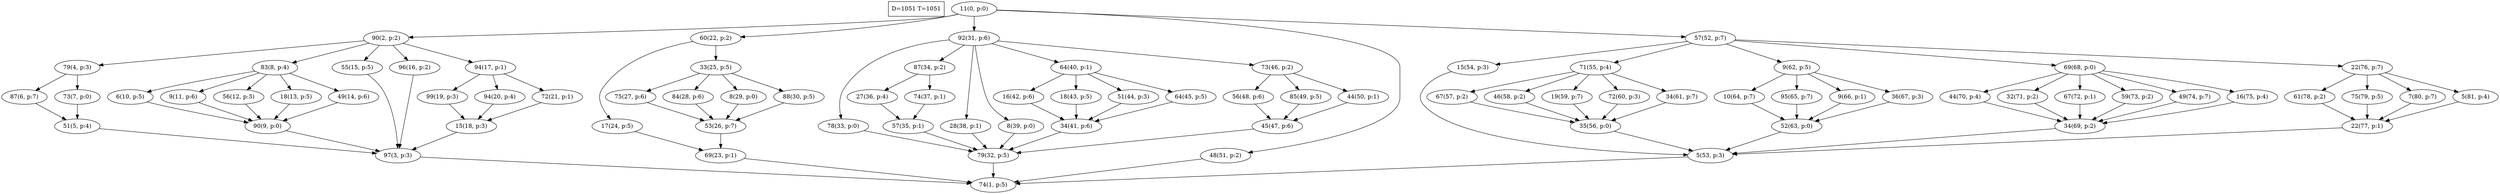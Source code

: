 digraph Task {
i [shape=box, label="D=1051 T=1051"]; 
0 [label="11(0, p:0)"];
1 [label="74(1, p:5)"];
2 [label="90(2, p:2)"];
3 [label="97(3, p:3)"];
4 [label="79(4, p:3)"];
5 [label="51(5, p:4)"];
6 [label="87(6, p:7)"];
7 [label="73(7, p:0)"];
8 [label="83(8, p:4)"];
9 [label="90(9, p:0)"];
10 [label="6(10, p:5)"];
11 [label="9(11, p:6)"];
12 [label="56(12, p:3)"];
13 [label="18(13, p:5)"];
14 [label="49(14, p:6)"];
15 [label="55(15, p:5)"];
16 [label="96(16, p:2)"];
17 [label="94(17, p:1)"];
18 [label="15(18, p:3)"];
19 [label="99(19, p:3)"];
20 [label="94(20, p:4)"];
21 [label="72(21, p:1)"];
22 [label="60(22, p:2)"];
23 [label="69(23, p:1)"];
24 [label="17(24, p:5)"];
25 [label="33(25, p:5)"];
26 [label="53(26, p:7)"];
27 [label="75(27, p:6)"];
28 [label="84(28, p:6)"];
29 [label="8(29, p:0)"];
30 [label="88(30, p:5)"];
31 [label="92(31, p:6)"];
32 [label="79(32, p:5)"];
33 [label="78(33, p:0)"];
34 [label="87(34, p:2)"];
35 [label="57(35, p:1)"];
36 [label="27(36, p:4)"];
37 [label="74(37, p:1)"];
38 [label="28(38, p:1)"];
39 [label="8(39, p:0)"];
40 [label="64(40, p:1)"];
41 [label="34(41, p:6)"];
42 [label="16(42, p:6)"];
43 [label="18(43, p:5)"];
44 [label="51(44, p:3)"];
45 [label="64(45, p:5)"];
46 [label="73(46, p:2)"];
47 [label="45(47, p:6)"];
48 [label="56(48, p:6)"];
49 [label="85(49, p:5)"];
50 [label="44(50, p:1)"];
51 [label="48(51, p:2)"];
52 [label="57(52, p:7)"];
53 [label="5(53, p:3)"];
54 [label="15(54, p:3)"];
55 [label="71(55, p:4)"];
56 [label="35(56, p:0)"];
57 [label="67(57, p:2)"];
58 [label="46(58, p:2)"];
59 [label="19(59, p:7)"];
60 [label="72(60, p:3)"];
61 [label="34(61, p:7)"];
62 [label="9(62, p:5)"];
63 [label="52(63, p:0)"];
64 [label="10(64, p:7)"];
65 [label="95(65, p:7)"];
66 [label="9(66, p:1)"];
67 [label="36(67, p:3)"];
68 [label="69(68, p:0)"];
69 [label="34(69, p:2)"];
70 [label="44(70, p:4)"];
71 [label="32(71, p:2)"];
72 [label="67(72, p:1)"];
73 [label="59(73, p:2)"];
74 [label="49(74, p:7)"];
75 [label="16(75, p:4)"];
76 [label="22(76, p:7)"];
77 [label="22(77, p:1)"];
78 [label="61(78, p:2)"];
79 [label="75(79, p:5)"];
80 [label="7(80, p:7)"];
81 [label="5(81, p:4)"];
0 -> 2;
0 -> 22;
0 -> 31;
0 -> 51;
0 -> 52;
2 -> 4;
2 -> 8;
2 -> 15;
2 -> 16;
2 -> 17;
3 -> 1;
4 -> 6;
4 -> 7;
5 -> 3;
6 -> 5;
7 -> 5;
8 -> 10;
8 -> 11;
8 -> 12;
8 -> 13;
8 -> 14;
9 -> 3;
10 -> 9;
11 -> 9;
12 -> 9;
13 -> 9;
14 -> 9;
15 -> 3;
16 -> 3;
17 -> 19;
17 -> 20;
17 -> 21;
18 -> 3;
19 -> 18;
20 -> 18;
21 -> 18;
22 -> 24;
22 -> 25;
23 -> 1;
24 -> 23;
25 -> 27;
25 -> 28;
25 -> 29;
25 -> 30;
26 -> 23;
27 -> 26;
28 -> 26;
29 -> 26;
30 -> 26;
31 -> 33;
31 -> 34;
31 -> 38;
31 -> 39;
31 -> 40;
31 -> 46;
32 -> 1;
33 -> 32;
34 -> 36;
34 -> 37;
35 -> 32;
36 -> 35;
37 -> 35;
38 -> 32;
39 -> 32;
40 -> 42;
40 -> 43;
40 -> 44;
40 -> 45;
41 -> 32;
42 -> 41;
43 -> 41;
44 -> 41;
45 -> 41;
46 -> 48;
46 -> 49;
46 -> 50;
47 -> 32;
48 -> 47;
49 -> 47;
50 -> 47;
51 -> 1;
52 -> 54;
52 -> 55;
52 -> 62;
52 -> 68;
52 -> 76;
53 -> 1;
54 -> 53;
55 -> 57;
55 -> 58;
55 -> 59;
55 -> 60;
55 -> 61;
56 -> 53;
57 -> 56;
58 -> 56;
59 -> 56;
60 -> 56;
61 -> 56;
62 -> 64;
62 -> 65;
62 -> 66;
62 -> 67;
63 -> 53;
64 -> 63;
65 -> 63;
66 -> 63;
67 -> 63;
68 -> 70;
68 -> 71;
68 -> 72;
68 -> 73;
68 -> 74;
68 -> 75;
69 -> 53;
70 -> 69;
71 -> 69;
72 -> 69;
73 -> 69;
74 -> 69;
75 -> 69;
76 -> 78;
76 -> 79;
76 -> 80;
76 -> 81;
77 -> 53;
78 -> 77;
79 -> 77;
80 -> 77;
81 -> 77;
}